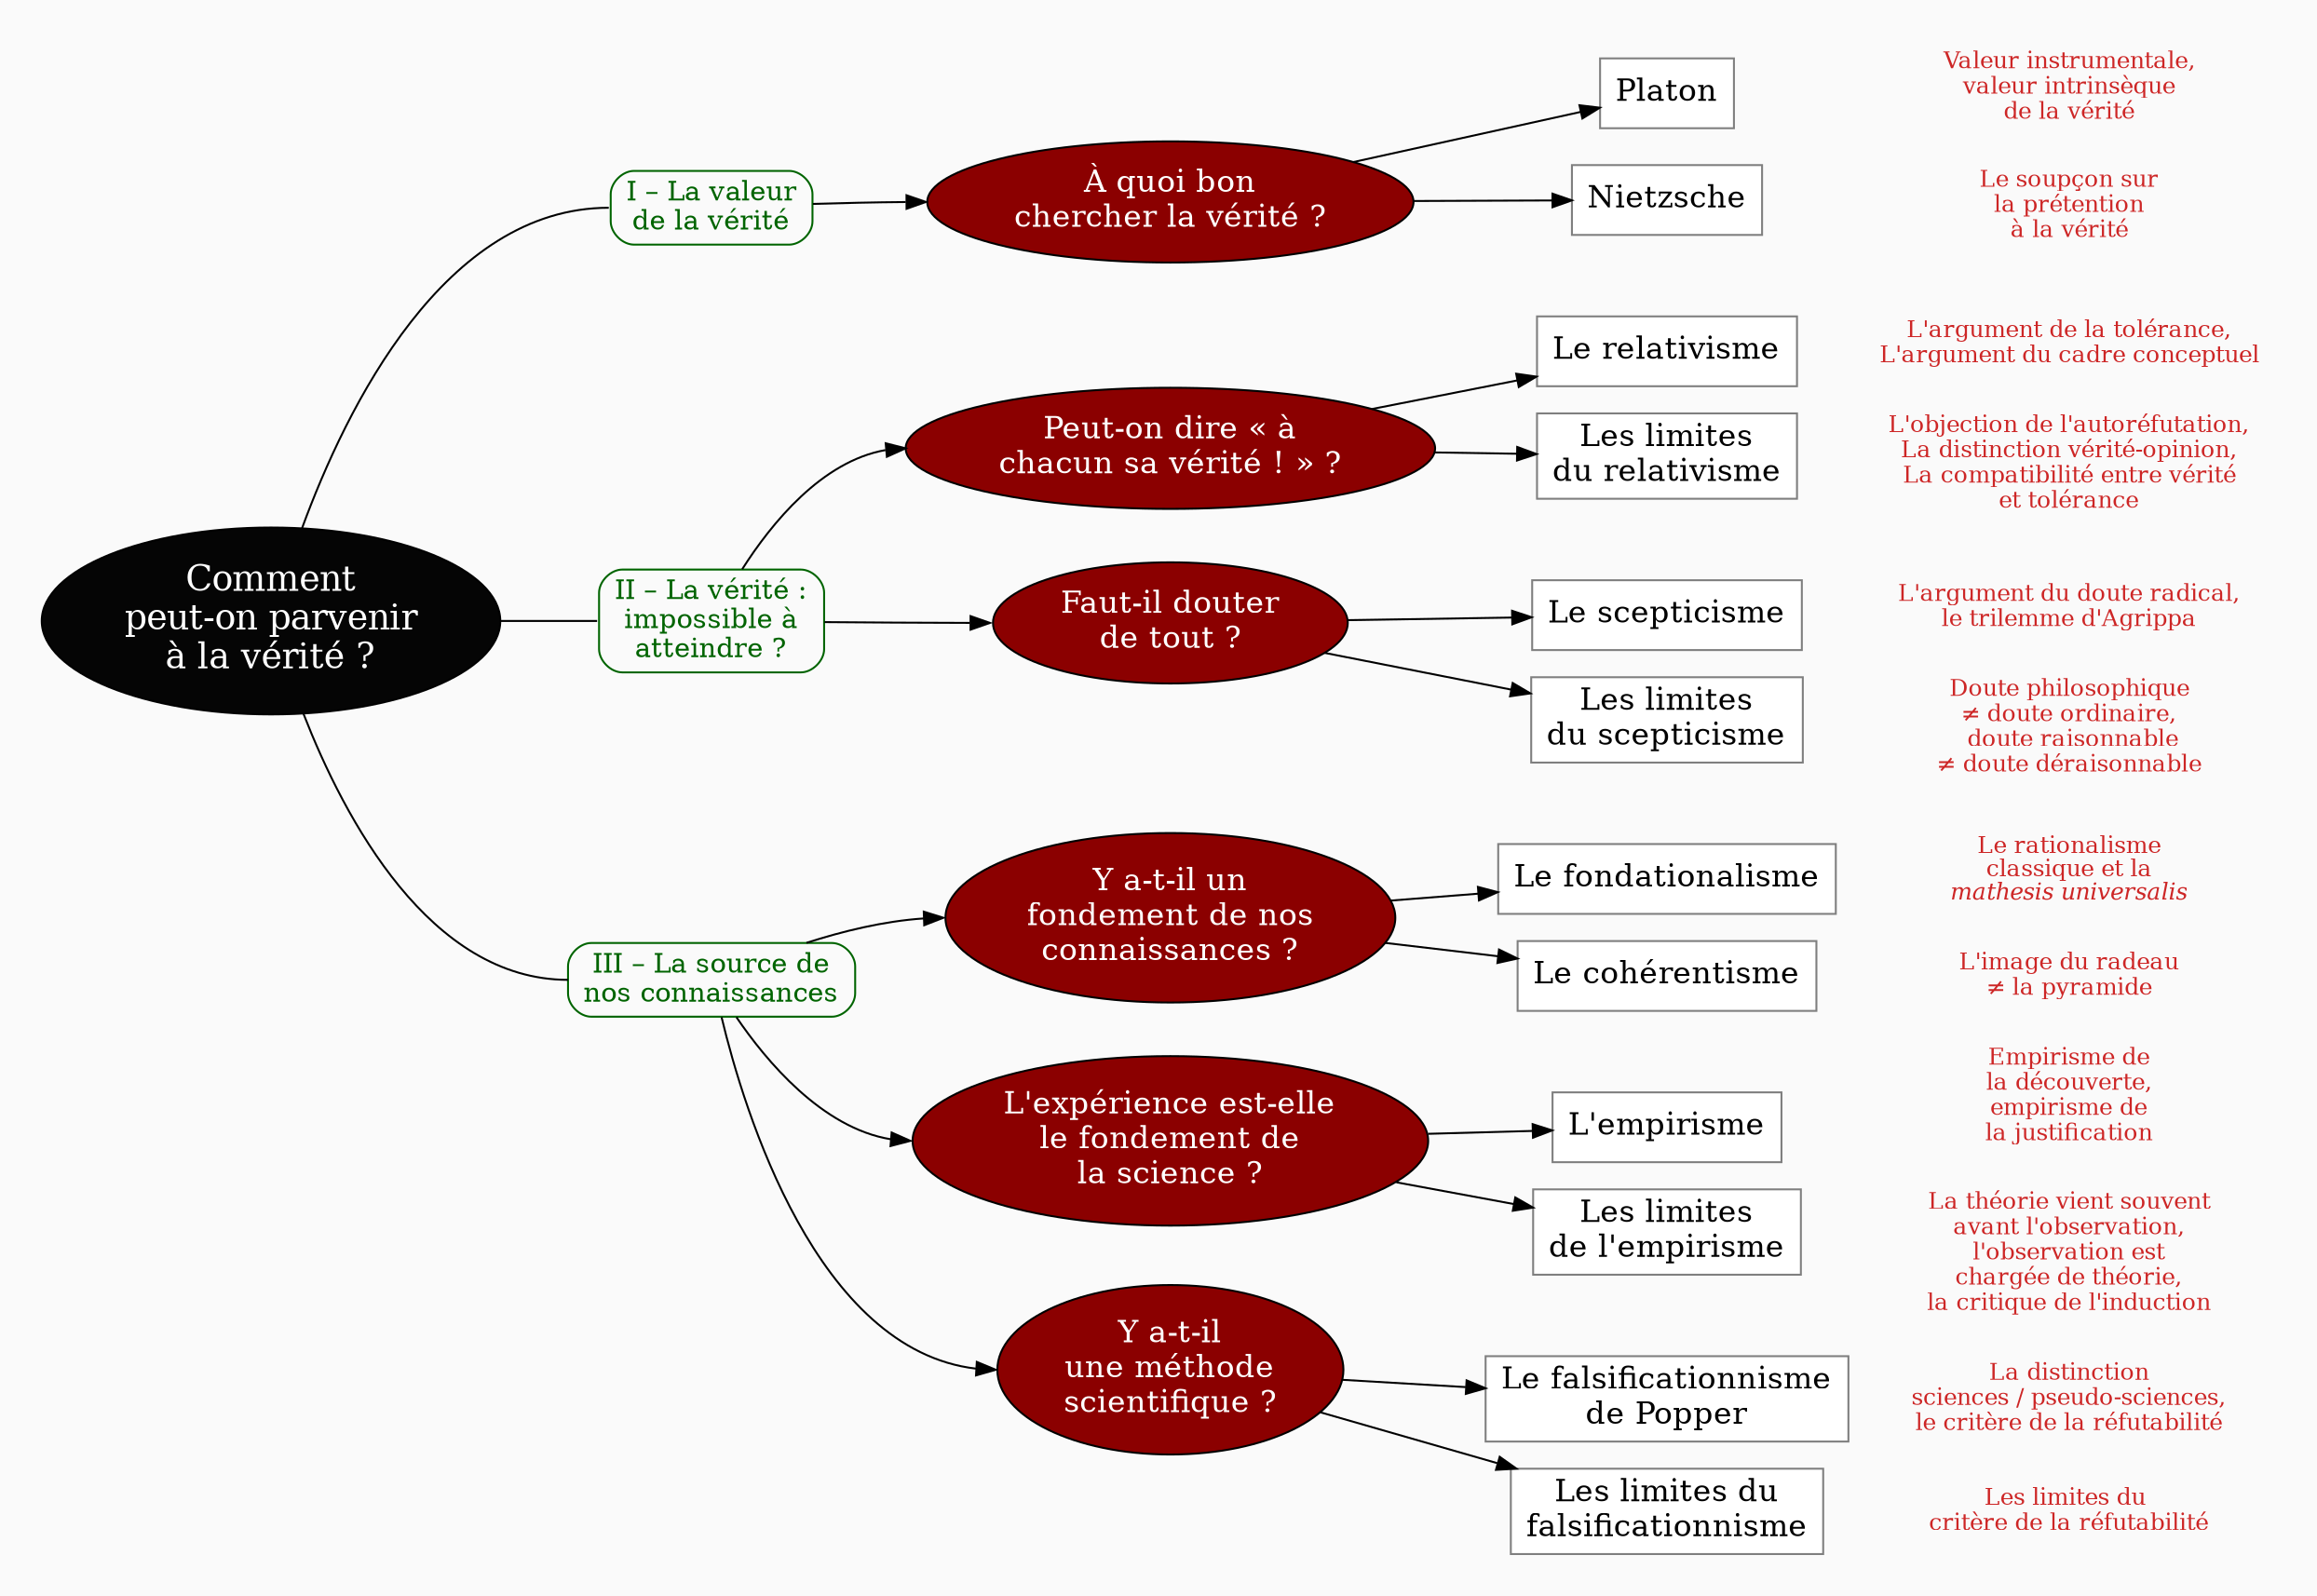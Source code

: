 digraph G {
// Template : diagram
// Usage : 
rankdir=LR
splines=true
//splines=curved
bgcolor=grey98
pad=0.3
style=filled
edge[minlen=3]
node[style=filled, fontcolor=white]
ranksep=0.1
nodesep=0.2

// NIVEAU 1
node[fillcolor=grey2, fontsize=18]
a1[label="Comment
peut-on parvenir
à la vérité ?"]

// NIVEAU 2
node[fontsize=14, shape=rect, fillcolor=grey98, fontcolor=darkgreen, color=darkgreen, style="filled, rounded"]
a1->p1[headport=w, arrowhead=none,minlen=4]
a1->p2[headport=w, arrowhead=none]
a1->p3[headport=w, arrowhead=none]

p1[label="I – La valeur
de la vérité"]
p2[label="II – La vérité :
impossible à
atteindre ?"]
p3[label="III – La source de
nos connaissances"]

{rank=same;p1->p2[style=invis, minlen=12]}
{rank=same;p1->p2[style=invis, minlen=12]}
{rank=same;p2->p3[style=invis, minlen=10]}



node[fontcolor=black, fontsize=16]
// NIVEAU 3 (sans intermédiaire)
node [shape=box, fillcolor=white, color=grey50]
// c1[label=""]



// INTERMÉDIAIRE AVANT NIVEAU 3
node[fillcolor=red4, shape=oval, fontcolor=white, color=black, style="filled"]
// [arrowhead=none]
// bc1[label=""]
p1->b1[headport=w]
p2->b2[headport=w]
p2->b3[headport=w]
p3->b4[headport=w]
p3->b5[headport=w]
p3->b6[headport=w]
b1[label="À quoi bon
chercher la vérité ?"]    
b2[label="Peut-on dire « à
chacun sa vérité ! » ?"]
b3[label="Faut-il douter
de tout ?"]
b4[label="Y a-t-il un
fondement de nos
connaissances ?"]
b5[label="L'expérience est-elle
le fondement de
la science ?"]
b6[label="Y a-t-il
une méthode
scientifique ?"]


{rank=same;b1->b2[style=invis, minlen=3]}
{rank=same;b2->b3[style=invis, minlen=2]}
{rank=same;b3->b4[style=invis, minlen=2]}
{rank=same;b4->b5->b6[style=invis, minlen=2]}

// NIVEAU 3 (avec intermédiaire)
node[fillcolor=white, shape=box, color=grey50, fontcolor=black]
// c1[label=""]
b1->{c1,c2}
c1[label="Platon"]
c2[label="Nietzsche"]

b2->{c3,c4}
c3[label="Le relativisme"]
c4[label="Les limites
du relativisme"]

b3->{c5,c6}
c5[label="Le scepticisme"]
c6[label="Les limites
du scepticisme"]

b4->{c7,c8}
c7[label="Le fondationalisme"]
c8[label="Le cohérentisme"]

b5->{c9,c10}
c9[label="L'empirisme"]
c10[label="Les limites
de l'empirisme"]

b6->{c11,c12}
c11[label="Le falsificationnisme
de Popper"]
c12[label="Les limites du
falsificationnisme"]


{rank=same;c2->c3[style=invis, minlen=3]}
{rank=same;c4->c5[style=invis, minlen=3]}
{rank=same;c6->c7[style=invis, minlen=3]}
{rank=same;c8->c9[style=invis, minlen=3]}
{rank=same;c10->c11[style=invis, minlen=3]}

// NIVEAU 4
node[style="filled,rounded", fillcolor=white, shape=box, color=grey50]
// d1[label=""]


// ÉTIQUETTES EN ROUGE
node[shape=plaintext, fontcolor=firebrick3, fillcolor=grey98, fontsize=12]
// e1[label=< <B>= Titre</B><BR /><BR />Contenu<BR /> >]
// e1[label=""]
// ->e1[minlen=1, style=invis]

e1[label="Valeur instrumentale,
valeur intrinsèque
de la vérité"]
e2[label="Le soupçon sur
la prétention
à la vérité"]
e3[label="L'argument de la tolérance,
L'argument du cadre conceptuel"]
e4[label="L'objection de l'autoréfutation,
La distinction vérité-opinion,
La compatibilité entre vérité
et tolérance"]
e5[label="L'argument du doute radical,
le trilemme d'Agrippa"]
e6[label="Doute philosophique
≠ doute ordinaire,
 doute raisonnable
≠ doute déraisonnable"]
e7[label=<Le rationalisme<br/>
classique et la<br/>
<i>mathesis universalis</i>>]
e8[label="L'image du radeau
≠ la pyramide"]
e9[label="Empirisme de
la découverte,
empirisme de
la justification"]
e10[label="La théorie vient souvent
avant l'observation,
l'observation est
chargée de théorie,
la critique de l'induction"]
e11[label="La distinction
sciences / pseudo-sciences,
le critère de la réfutabilité"]
e12[label="Les limites du 
critère de la réfutabilité"]

c1->e1[minlen=1, style=invis]
c2->e2[minlen=1, style=invis]
c3->e3[minlen=1, style=invis]
c4->e4[minlen=1, style=invis]
c5->e5[minlen=1, style=invis]
c6->e6[minlen=1, style=invis]
c7->e7[minlen=1, style=invis]
c8->e8[minlen=1, style=invis]
c9->e9[minlen=1, style=invis]
c10->e10[minlen=1, style=invis]
c11->e11[minlen=1, style=invis]
c12->e12[minlen=1, style=invis]


// REMARQUES EN BLEU
node[color=blue, shape=box, margin=0.07, fontcolor=black, fontsize=12, style="dashed", penwidth=0.6]
edge[color=blue, arrowhead="none", xlabel="", style="dashed", penwidth=0.6]
// r1[label=""]
// {rank=same;->r1}
// {rank=same;r1->[dir=back]}

}
